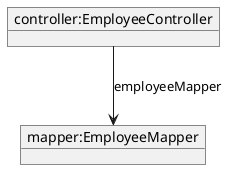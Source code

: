 @startuml
object "controller:EmployeeController" as controller
object "mapper:EmployeeMapper" as mapper

controller --> mapper : employeeMapper
@enduml
